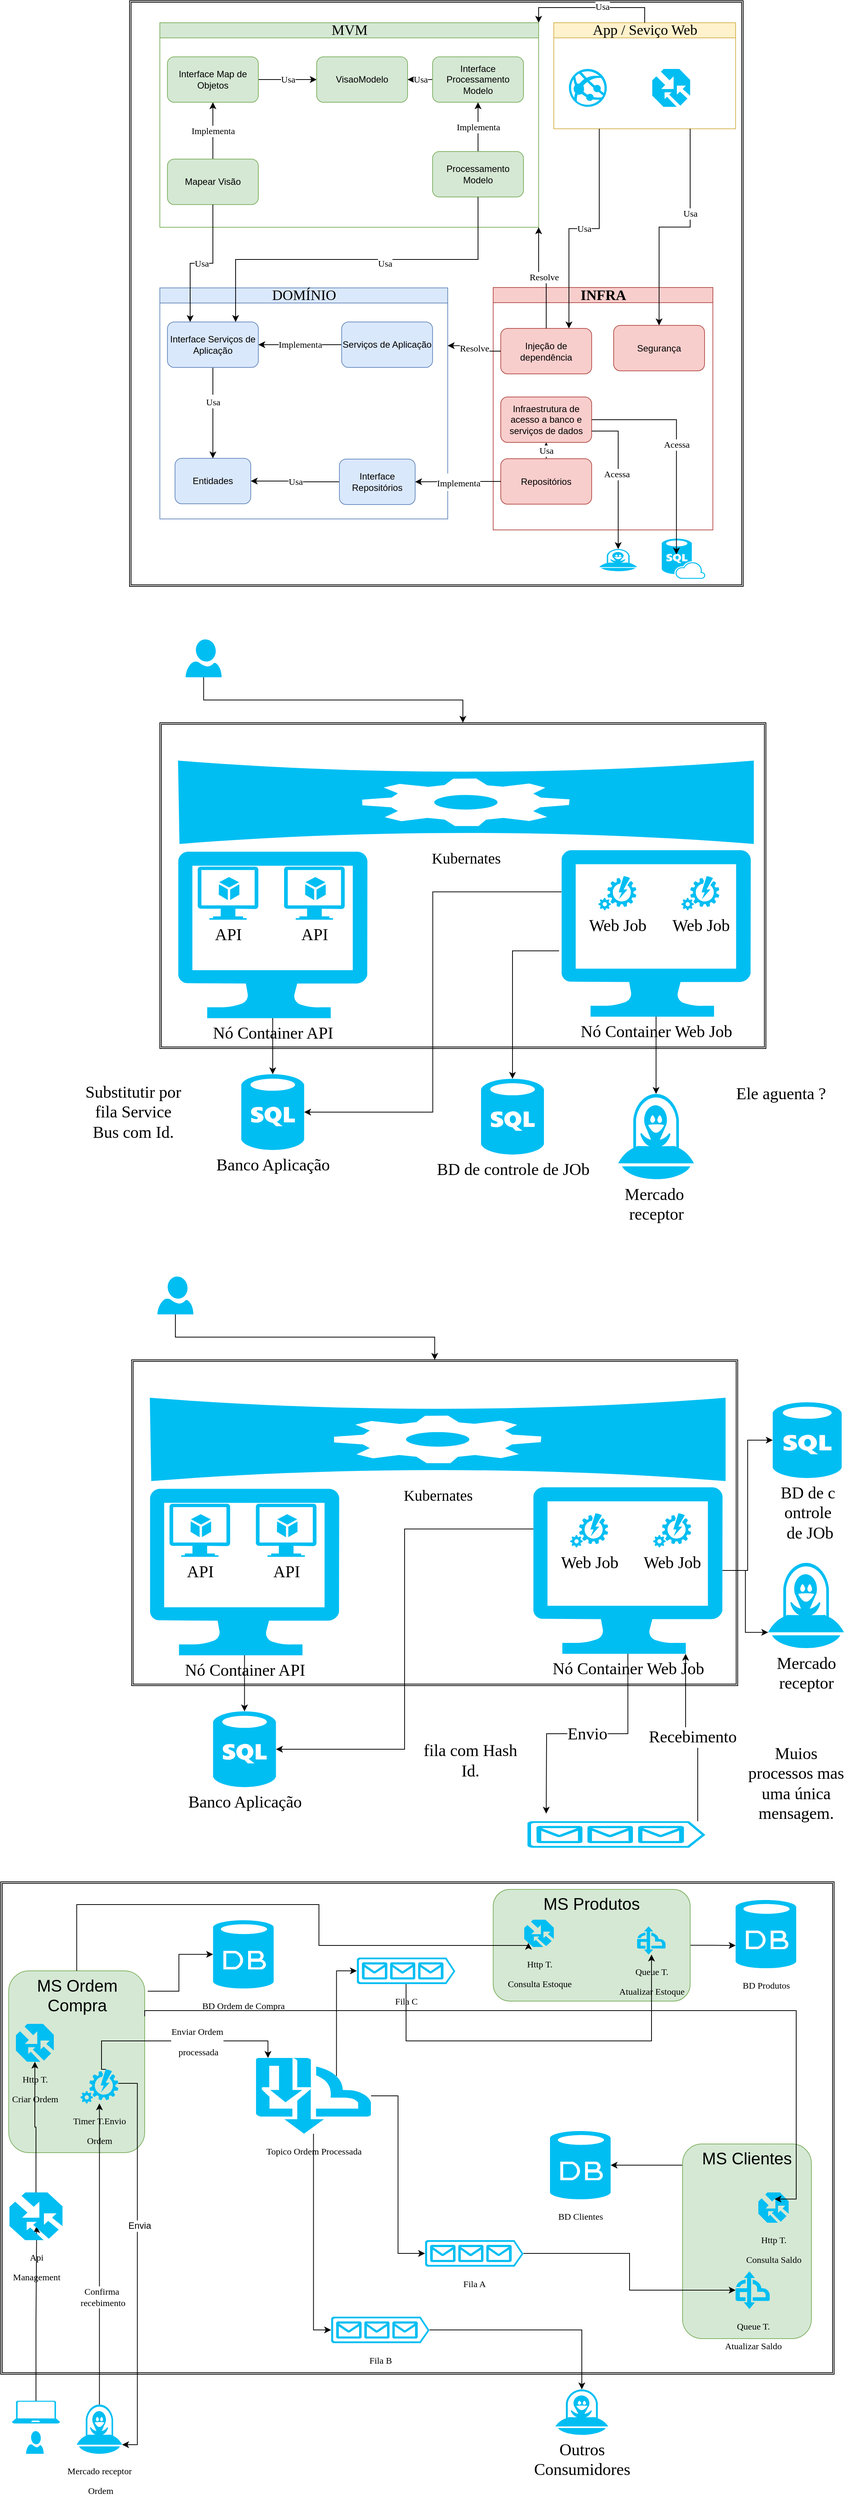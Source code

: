 <mxfile version="13.6.5" type="device"><diagram id="ywKolEeRATNJz38EJb2F" name="Page-1"><mxGraphModel dx="2409" dy="619" grid="1" gridSize="10" guides="1" tooltips="1" connect="1" arrows="1" fold="1" page="1" pageScale="1" pageWidth="1169" pageHeight="827" math="0" shadow="0"><root><mxCell id="0"/><mxCell id="1" parent="0"/><mxCell id="6WOf26INuGdqKW5YJmV7-146" value="" style="shape=ext;double=1;rounded=0;whiteSpace=wrap;html=1;fontFamily=Lucida Console;fontSize=12;fontColor=#000000;" parent="1" vertex="1"><mxGeometry x="-940" y="980" width="800" height="430" as="geometry"/></mxCell><mxCell id="6WOf26INuGdqKW5YJmV7-174" style="edgeStyle=orthogonalEdgeStyle;rounded=0;orthogonalLoop=1;jettySize=auto;html=1;entryX=1;entryY=0.5;entryDx=0;entryDy=0;entryPerimeter=0;fontFamily=Lucida Console;fontSize=22;fontColor=#000000;exitX=0.001;exitY=0.251;exitDx=0;exitDy=0;exitPerimeter=0;" parent="1" source="6WOf26INuGdqKW5YJmV7-168" target="6WOf26INuGdqKW5YJmV7-171" edge="1"><mxGeometry relative="1" as="geometry"/></mxCell><mxCell id="6WOf26INuGdqKW5YJmV7-176" style="edgeStyle=orthogonalEdgeStyle;rounded=0;orthogonalLoop=1;jettySize=auto;html=1;entryX=0.5;entryY=0;entryDx=0;entryDy=0;entryPerimeter=0;fontFamily=Lucida Console;fontSize=22;fontColor=#000000;exitX=-0.012;exitY=0.605;exitDx=0;exitDy=0;exitPerimeter=0;" parent="1" source="6WOf26INuGdqKW5YJmV7-168" target="6WOf26INuGdqKW5YJmV7-169" edge="1"><mxGeometry relative="1" as="geometry"/></mxCell><mxCell id="6WOf26INuGdqKW5YJmV7-182" style="edgeStyle=orthogonalEdgeStyle;rounded=0;orthogonalLoop=1;jettySize=auto;html=1;entryX=0.5;entryY=0;entryDx=0;entryDy=0;entryPerimeter=0;fontFamily=Lucida Console;fontSize=22;fontColor=#000000;" parent="1" source="6WOf26INuGdqKW5YJmV7-168" target="6WOf26INuGdqKW5YJmV7-177" edge="1"><mxGeometry relative="1" as="geometry"/></mxCell><mxCell id="6WOf26INuGdqKW5YJmV7-168" value="Nó Container Web Job" style="verticalLabelPosition=bottom;html=1;verticalAlign=top;align=center;strokeColor=none;fillColor=#00BEF2;shape=mxgraph.azure.computer;pointerEvents=1;rounded=1;glass=0;fontFamily=Lucida Console;fontSize=22;fontColor=#000000;" parent="1" vertex="1"><mxGeometry x="-410" y="1148" width="250" height="220" as="geometry"/></mxCell><mxCell id="6WOf26INuGdqKW5YJmV7-141" value="" style="shape=ext;double=1;rounded=0;whiteSpace=wrap;html=1;fontFamily=Lucida Console;fontSize=12;fontColor=#000000;" parent="1" vertex="1"><mxGeometry x="-980" y="27" width="810" height="773" as="geometry"/></mxCell><mxCell id="6WOf26INuGdqKW5YJmV7-84" value="App / Seviço Web" style="swimlane;html=1;startSize=20;horizontal=1;containerType=tree;newEdgeStyle={&quot;edgeStyle&quot;:&quot;elbowEdgeStyle&quot;,&quot;startArrow&quot;:&quot;none&quot;,&quot;endArrow&quot;:&quot;none&quot;};fontFamily=Lucida Console;fontSize=19;fontStyle=0;verticalAlign=middle;fillColor=#fff2cc;strokeColor=#d6b656;" parent="1" vertex="1"><mxGeometry x="-420" y="56" width="240" height="140" as="geometry"/></mxCell><mxCell id="6WOf26INuGdqKW5YJmV7-135" value="" style="verticalLabelPosition=bottom;html=1;verticalAlign=top;align=center;strokeColor=none;fillColor=#00BEF2;shape=mxgraph.azure.traffic_manager;pointerEvents=1;fontFamily=Lucida Console;fontSize=12;fontColor=#000000;" parent="6WOf26INuGdqKW5YJmV7-84" vertex="1"><mxGeometry x="130" y="61" width="50" height="50" as="geometry"/></mxCell><mxCell id="6WOf26INuGdqKW5YJmV7-136" value="" style="verticalLabelPosition=bottom;html=1;verticalAlign=top;align=center;strokeColor=none;fillColor=#00BEF2;shape=mxgraph.azure.azure_website;pointerEvents=1;fontFamily=Lucida Console;fontSize=12;fontColor=#000000;" parent="6WOf26INuGdqKW5YJmV7-84" vertex="1"><mxGeometry x="20" y="61" width="50" height="50" as="geometry"/></mxCell><mxCell id="6WOf26INuGdqKW5YJmV7-6" value="DOMÍNIO" style="swimlane;html=1;startSize=20;horizontal=1;containerType=tree;newEdgeStyle={&quot;edgeStyle&quot;:&quot;elbowEdgeStyle&quot;,&quot;startArrow&quot;:&quot;none&quot;,&quot;endArrow&quot;:&quot;none&quot;};fontFamily=Lucida Console;fontSize=19;fontStyle=0;verticalAlign=middle;fillColor=#dae8fc;strokeColor=#6c8ebf;" parent="1" vertex="1"><mxGeometry x="-940" y="406" width="380" height="305" as="geometry"/></mxCell><mxCell id="6WOf26INuGdqKW5YJmV7-45" value="Implementa" style="edgeStyle=orthogonalEdgeStyle;rounded=0;orthogonalLoop=1;jettySize=auto;html=1;entryX=1;entryY=0.5;entryDx=0;entryDy=0;fontFamily=Lucida Console;fontSize=12;fontColor=#000000;" parent="6WOf26INuGdqKW5YJmV7-6" source="6WOf26INuGdqKW5YJmV7-9" target="6WOf26INuGdqKW5YJmV7-20" edge="1"><mxGeometry relative="1" as="geometry"/></mxCell><UserObject label="Serviços de Aplicação" treeRoot="1" id="6WOf26INuGdqKW5YJmV7-9"><mxCell style="whiteSpace=wrap;html=1;align=center;treeFolding=1;treeMoving=1;newEdgeStyle={&quot;edgeStyle&quot;:&quot;elbowEdgeStyle&quot;,&quot;startArrow&quot;:&quot;none&quot;,&quot;endArrow&quot;:&quot;none&quot;};fillColor=#dae8fc;strokeColor=#6c8ebf;rounded=1;" parent="6WOf26INuGdqKW5YJmV7-6" vertex="1"><mxGeometry x="240" y="45" width="120" height="60" as="geometry"/></mxCell></UserObject><mxCell id="6WOf26INuGdqKW5YJmV7-10" value="Entidades" style="whiteSpace=wrap;html=1;align=center;verticalAlign=middle;treeFolding=1;treeMoving=1;newEdgeStyle={&quot;edgeStyle&quot;:&quot;elbowEdgeStyle&quot;,&quot;startArrow&quot;:&quot;none&quot;,&quot;endArrow&quot;:&quot;none&quot;};fillColor=#dae8fc;strokeColor=#6c8ebf;rounded=1;" parent="6WOf26INuGdqKW5YJmV7-6" vertex="1"><mxGeometry x="20" y="225" width="100" height="60" as="geometry"/></mxCell><mxCell id="6WOf26INuGdqKW5YJmV7-18" value="Usa" style="edgeStyle=orthogonalEdgeStyle;rounded=0;orthogonalLoop=1;jettySize=auto;html=1;entryX=1;entryY=0.5;entryDx=0;entryDy=0;fontFamily=Lucida Console;fontSize=12;fontColor=#000000;" parent="6WOf26INuGdqKW5YJmV7-6" source="6WOf26INuGdqKW5YJmV7-11" target="6WOf26INuGdqKW5YJmV7-10" edge="1"><mxGeometry relative="1" as="geometry"/></mxCell><mxCell id="6WOf26INuGdqKW5YJmV7-11" value="Interface&lt;br&gt;Repositórios" style="whiteSpace=wrap;html=1;align=center;verticalAlign=middle;treeFolding=1;treeMoving=1;newEdgeStyle={&quot;edgeStyle&quot;:&quot;elbowEdgeStyle&quot;,&quot;startArrow&quot;:&quot;none&quot;,&quot;endArrow&quot;:&quot;none&quot;};fillColor=#dae8fc;strokeColor=#6c8ebf;rounded=1;" parent="6WOf26INuGdqKW5YJmV7-6" vertex="1"><mxGeometry x="237" y="226" width="100" height="60" as="geometry"/></mxCell><mxCell id="6WOf26INuGdqKW5YJmV7-43" style="edgeStyle=orthogonalEdgeStyle;rounded=0;orthogonalLoop=1;jettySize=auto;html=1;entryX=0.5;entryY=0;entryDx=0;entryDy=0;fontFamily=Lucida Console;fontSize=19;fontColor=#000000;" parent="6WOf26INuGdqKW5YJmV7-6" source="6WOf26INuGdqKW5YJmV7-20" target="6WOf26INuGdqKW5YJmV7-10" edge="1"><mxGeometry relative="1" as="geometry"/></mxCell><mxCell id="6WOf26INuGdqKW5YJmV7-44" value="&lt;font style=&quot;font-size: 12px&quot;&gt;Usa&lt;/font&gt;" style="edgeLabel;html=1;align=center;verticalAlign=middle;resizable=0;points=[];fontSize=15;fontFamily=Lucida Console;fontColor=#000000;" parent="6WOf26INuGdqKW5YJmV7-43" vertex="1" connectable="0"><mxGeometry x="-0.269" relative="1" as="geometry"><mxPoint as="offset"/></mxGeometry></mxCell><UserObject label="Interface Serviços de Aplicação" treeRoot="1" id="6WOf26INuGdqKW5YJmV7-20"><mxCell style="whiteSpace=wrap;html=1;align=center;treeFolding=1;treeMoving=1;newEdgeStyle={&quot;edgeStyle&quot;:&quot;elbowEdgeStyle&quot;,&quot;startArrow&quot;:&quot;none&quot;,&quot;endArrow&quot;:&quot;none&quot;};fillColor=#dae8fc;strokeColor=#6c8ebf;rounded=1;" parent="6WOf26INuGdqKW5YJmV7-6" vertex="1"><mxGeometry x="10" y="45" width="120" height="60" as="geometry"/></mxCell></UserObject><mxCell id="6WOf26INuGdqKW5YJmV7-24" value="&lt;b&gt;INFRA&lt;/b&gt;" style="swimlane;html=1;startSize=20;horizontal=1;containerType=tree;newEdgeStyle={&quot;edgeStyle&quot;:&quot;elbowEdgeStyle&quot;,&quot;startArrow&quot;:&quot;none&quot;,&quot;endArrow&quot;:&quot;none&quot;};fontFamily=Lucida Console;fontSize=19;fontStyle=0;verticalAlign=middle;fillColor=#f8cecc;strokeColor=#b85450;" parent="1" vertex="1"><mxGeometry x="-500" y="405.5" width="290" height="320" as="geometry"/></mxCell><UserObject label="Infraestrutura de acesso a banco e serviços de dados" treeRoot="1" id="6WOf26INuGdqKW5YJmV7-28"><mxCell style="whiteSpace=wrap;html=1;align=center;treeFolding=1;treeMoving=1;newEdgeStyle={&quot;edgeStyle&quot;:&quot;elbowEdgeStyle&quot;,&quot;startArrow&quot;:&quot;none&quot;,&quot;endArrow&quot;:&quot;none&quot;};fillColor=#f8cecc;strokeColor=#b85450;rounded=1;" parent="6WOf26INuGdqKW5YJmV7-24" vertex="1"><mxGeometry x="10" y="144.5" width="120" height="60" as="geometry"/></mxCell></UserObject><UserObject label="Injeção de dependência" treeRoot="1" id="6WOf26INuGdqKW5YJmV7-36"><mxCell style="whiteSpace=wrap;html=1;align=center;treeFolding=1;treeMoving=1;newEdgeStyle={&quot;edgeStyle&quot;:&quot;elbowEdgeStyle&quot;,&quot;startArrow&quot;:&quot;none&quot;,&quot;endArrow&quot;:&quot;none&quot;};fillColor=#f8cecc;strokeColor=#b85450;rounded=1;" parent="6WOf26INuGdqKW5YJmV7-24" vertex="1"><mxGeometry x="10" y="54" width="120" height="60" as="geometry"/></mxCell></UserObject><mxCell id="6WOf26INuGdqKW5YJmV7-128" value="Usa" style="edgeStyle=orthogonalEdgeStyle;rounded=0;orthogonalLoop=1;jettySize=auto;html=1;exitX=0.5;exitY=0;exitDx=0;exitDy=0;entryX=0.5;entryY=1;entryDx=0;entryDy=0;fontFamily=Lucida Console;fontSize=12;fontColor=#000000;" parent="6WOf26INuGdqKW5YJmV7-24" source="6WOf26INuGdqKW5YJmV7-37" target="6WOf26INuGdqKW5YJmV7-28" edge="1"><mxGeometry relative="1" as="geometry"/></mxCell><UserObject label="Repositórios" treeRoot="1" id="6WOf26INuGdqKW5YJmV7-37"><mxCell style="whiteSpace=wrap;html=1;align=center;treeFolding=1;treeMoving=1;newEdgeStyle={&quot;edgeStyle&quot;:&quot;elbowEdgeStyle&quot;,&quot;startArrow&quot;:&quot;none&quot;,&quot;endArrow&quot;:&quot;none&quot;};fillColor=#f8cecc;strokeColor=#b85450;rounded=1;" parent="6WOf26INuGdqKW5YJmV7-24" vertex="1"><mxGeometry x="10" y="226" width="120" height="60" as="geometry"/></mxCell></UserObject><UserObject label="Segurança" treeRoot="1" id="6WOf26INuGdqKW5YJmV7-33"><mxCell style="whiteSpace=wrap;html=1;align=center;treeFolding=1;treeMoving=1;newEdgeStyle={&quot;edgeStyle&quot;:&quot;elbowEdgeStyle&quot;,&quot;startArrow&quot;:&quot;none&quot;,&quot;endArrow&quot;:&quot;none&quot;};fillColor=#f8cecc;strokeColor=#b85450;glass=0;rounded=1;" parent="6WOf26INuGdqKW5YJmV7-24" vertex="1"><mxGeometry x="159" y="50" width="120" height="60" as="geometry"/></mxCell></UserObject><mxCell id="6WOf26INuGdqKW5YJmV7-40" value="&lt;font style=&quot;font-size: 12px&quot;&gt;Implementa&lt;/font&gt;" style="edgeStyle=orthogonalEdgeStyle;rounded=0;orthogonalLoop=1;jettySize=auto;html=1;entryX=1;entryY=0.5;entryDx=0;entryDy=0;fontFamily=Lucida Console;fontSize=19;fontColor=#000000;" parent="1" source="6WOf26INuGdqKW5YJmV7-37" target="6WOf26INuGdqKW5YJmV7-11" edge="1"><mxGeometry relative="1" as="geometry"/></mxCell><mxCell id="6WOf26INuGdqKW5YJmV7-56" value="MVM" style="swimlane;html=1;startSize=20;horizontal=1;containerType=tree;newEdgeStyle={&quot;edgeStyle&quot;:&quot;elbowEdgeStyle&quot;,&quot;startArrow&quot;:&quot;none&quot;,&quot;endArrow&quot;:&quot;none&quot;};fontFamily=Lucida Console;fontSize=19;fontStyle=0;verticalAlign=middle;fillColor=#d5e8d4;strokeColor=#82b366;" parent="1" vertex="1"><mxGeometry x="-940" y="56" width="500" height="270" as="geometry"/></mxCell><mxCell id="6WOf26INuGdqKW5YJmV7-115" value="Implementa" style="edgeStyle=orthogonalEdgeStyle;rounded=0;orthogonalLoop=1;jettySize=auto;html=1;exitX=0.5;exitY=0;exitDx=0;exitDy=0;entryX=0.5;entryY=1;entryDx=0;entryDy=0;fontFamily=Lucida Console;fontSize=12;fontColor=#000000;" parent="6WOf26INuGdqKW5YJmV7-56" source="6WOf26INuGdqKW5YJmV7-61" target="6WOf26INuGdqKW5YJmV7-67" edge="1"><mxGeometry relative="1" as="geometry"/></mxCell><UserObject label="Mapear Visão" treeRoot="1" id="6WOf26INuGdqKW5YJmV7-61"><mxCell style="whiteSpace=wrap;html=1;align=center;treeFolding=1;treeMoving=1;newEdgeStyle={&quot;edgeStyle&quot;:&quot;elbowEdgeStyle&quot;,&quot;startArrow&quot;:&quot;none&quot;,&quot;endArrow&quot;:&quot;none&quot;};fillColor=#d5e8d4;strokeColor=#82b366;rounded=1;" parent="6WOf26INuGdqKW5YJmV7-56" vertex="1"><mxGeometry x="10" y="180" width="120" height="60" as="geometry"/></mxCell></UserObject><mxCell id="6WOf26INuGdqKW5YJmV7-69" value="Usa" style="edgeStyle=orthogonalEdgeStyle;rounded=0;orthogonalLoop=1;jettySize=auto;html=1;exitX=1;exitY=0.5;exitDx=0;exitDy=0;fontFamily=Lucida Console;fontSize=12;fontColor=#000000;" parent="6WOf26INuGdqKW5YJmV7-56" source="6WOf26INuGdqKW5YJmV7-67" target="6WOf26INuGdqKW5YJmV7-68" edge="1"><mxGeometry relative="1" as="geometry"/></mxCell><UserObject label="Interface Map de Objetos" treeRoot="1" id="6WOf26INuGdqKW5YJmV7-67"><mxCell style="whiteSpace=wrap;html=1;align=center;treeFolding=1;treeMoving=1;newEdgeStyle={&quot;edgeStyle&quot;:&quot;elbowEdgeStyle&quot;,&quot;startArrow&quot;:&quot;none&quot;,&quot;endArrow&quot;:&quot;none&quot;};fillColor=#d5e8d4;strokeColor=#82b366;rounded=1;" parent="6WOf26INuGdqKW5YJmV7-56" vertex="1"><mxGeometry x="10" y="45" width="120" height="60" as="geometry"/></mxCell></UserObject><UserObject label="VisaoModelo" treeRoot="1" id="6WOf26INuGdqKW5YJmV7-68"><mxCell style="whiteSpace=wrap;html=1;align=center;treeFolding=1;treeMoving=1;newEdgeStyle={&quot;edgeStyle&quot;:&quot;elbowEdgeStyle&quot;,&quot;startArrow&quot;:&quot;none&quot;,&quot;endArrow&quot;:&quot;none&quot;};fillColor=#d5e8d4;strokeColor=#82b366;rounded=1;" parent="6WOf26INuGdqKW5YJmV7-56" vertex="1"><mxGeometry x="207" y="45" width="120" height="60" as="geometry"/></mxCell></UserObject><mxCell id="6WOf26INuGdqKW5YJmV7-130" value="Usa" style="edgeStyle=orthogonalEdgeStyle;rounded=0;orthogonalLoop=1;jettySize=auto;html=1;exitX=0;exitY=0.5;exitDx=0;exitDy=0;entryX=1;entryY=0.5;entryDx=0;entryDy=0;fontFamily=Lucida Console;fontSize=12;fontColor=#000000;" parent="6WOf26INuGdqKW5YJmV7-56" source="6WOf26INuGdqKW5YJmV7-74" target="6WOf26INuGdqKW5YJmV7-68" edge="1"><mxGeometry relative="1" as="geometry"/></mxCell><UserObject label="Interface Processamento Modelo" treeRoot="1" id="6WOf26INuGdqKW5YJmV7-74"><mxCell style="whiteSpace=wrap;html=1;align=center;treeFolding=1;treeMoving=1;newEdgeStyle={&quot;edgeStyle&quot;:&quot;elbowEdgeStyle&quot;,&quot;startArrow&quot;:&quot;none&quot;,&quot;endArrow&quot;:&quot;none&quot;};fillColor=#d5e8d4;strokeColor=#82b366;rounded=1;" parent="6WOf26INuGdqKW5YJmV7-56" vertex="1"><mxGeometry x="360" y="45" width="120" height="60" as="geometry"/></mxCell></UserObject><mxCell id="6WOf26INuGdqKW5YJmV7-76" value="Implementa" style="edgeStyle=orthogonalEdgeStyle;rounded=0;orthogonalLoop=1;jettySize=auto;html=1;entryX=0.5;entryY=1;entryDx=0;entryDy=0;fontFamily=Lucida Console;fontSize=12;fontColor=#000000;" parent="6WOf26INuGdqKW5YJmV7-56" source="6WOf26INuGdqKW5YJmV7-75" target="6WOf26INuGdqKW5YJmV7-74" edge="1"><mxGeometry relative="1" as="geometry"/></mxCell><UserObject label="Processamento Modelo" treeRoot="1" id="6WOf26INuGdqKW5YJmV7-75"><mxCell style="whiteSpace=wrap;html=1;align=center;treeFolding=1;treeMoving=1;newEdgeStyle={&quot;edgeStyle&quot;:&quot;elbowEdgeStyle&quot;,&quot;startArrow&quot;:&quot;none&quot;,&quot;endArrow&quot;:&quot;none&quot;};fillColor=#d5e8d4;strokeColor=#82b366;rounded=1;" parent="6WOf26INuGdqKW5YJmV7-56" vertex="1"><mxGeometry x="360" y="170" width="120" height="60" as="geometry"/></mxCell></UserObject><mxCell id="6WOf26INuGdqKW5YJmV7-123" style="edgeStyle=orthogonalEdgeStyle;rounded=0;orthogonalLoop=1;jettySize=auto;html=1;exitX=0.5;exitY=0;exitDx=0;exitDy=0;entryX=1;entryY=0;entryDx=0;entryDy=0;fontFamily=Lucida Console;fontSize=12;fontColor=#000000;" parent="1" source="6WOf26INuGdqKW5YJmV7-84" target="6WOf26INuGdqKW5YJmV7-56" edge="1"><mxGeometry relative="1" as="geometry"/></mxCell><mxCell id="6WOf26INuGdqKW5YJmV7-125" value="Usa" style="edgeLabel;html=1;align=center;verticalAlign=middle;resizable=0;points=[];fontSize=12;fontFamily=Lucida Console;fontColor=#000000;" parent="6WOf26INuGdqKW5YJmV7-123" vertex="1" connectable="0"><mxGeometry x="-0.162" y="-1" relative="1" as="geometry"><mxPoint x="-1" as="offset"/></mxGeometry></mxCell><mxCell id="6WOf26INuGdqKW5YJmV7-132" style="edgeStyle=orthogonalEdgeStyle;rounded=0;orthogonalLoop=1;jettySize=auto;html=1;exitX=0.75;exitY=1;exitDx=0;exitDy=0;entryX=0.5;entryY=0;entryDx=0;entryDy=0;fontFamily=Lucida Console;fontSize=12;fontColor=#000000;" parent="1" source="6WOf26INuGdqKW5YJmV7-84" target="6WOf26INuGdqKW5YJmV7-33" edge="1"><mxGeometry relative="1" as="geometry"/></mxCell><mxCell id="6WOf26INuGdqKW5YJmV7-133" value="Usa" style="edgeLabel;html=1;align=center;verticalAlign=middle;resizable=0;points=[];fontSize=12;fontFamily=Lucida Console;fontColor=#000000;" parent="6WOf26INuGdqKW5YJmV7-132" vertex="1" connectable="0"><mxGeometry x="-0.259" relative="1" as="geometry"><mxPoint as="offset"/></mxGeometry></mxCell><mxCell id="6WOf26INuGdqKW5YJmV7-140" value="Usa" style="edgeStyle=orthogonalEdgeStyle;rounded=0;orthogonalLoop=1;jettySize=auto;html=1;exitX=0.25;exitY=1;exitDx=0;exitDy=0;entryX=0.75;entryY=0;entryDx=0;entryDy=0;fontFamily=Lucida Console;fontSize=12;fontColor=#000000;" parent="1" source="6WOf26INuGdqKW5YJmV7-84" target="6WOf26INuGdqKW5YJmV7-36" edge="1"><mxGeometry relative="1" as="geometry"/></mxCell><mxCell id="6WOf26INuGdqKW5YJmV7-109" style="edgeStyle=orthogonalEdgeStyle;rounded=0;orthogonalLoop=1;jettySize=auto;html=1;exitX=0.5;exitY=1;exitDx=0;exitDy=0;fontFamily=Lucida Console;fontSize=12;fontColor=#000000;entryX=0.75;entryY=0;entryDx=0;entryDy=0;" parent="1" source="6WOf26INuGdqKW5YJmV7-75" target="6WOf26INuGdqKW5YJmV7-20" edge="1"><mxGeometry relative="1" as="geometry"><mxPoint x="-760" y="686" as="targetPoint"/></mxGeometry></mxCell><mxCell id="6WOf26INuGdqKW5YJmV7-110" value="Usa" style="edgeLabel;html=1;align=center;verticalAlign=middle;resizable=0;points=[];fontSize=12;fontFamily=Lucida Console;fontColor=#000000;" parent="6WOf26INuGdqKW5YJmV7-109" vertex="1" connectable="0"><mxGeometry x="-0.243" y="-23" relative="1" as="geometry"><mxPoint x="-22" y="28" as="offset"/></mxGeometry></mxCell><mxCell id="6WOf26INuGdqKW5YJmV7-116" value="Usa" style="edgeStyle=orthogonalEdgeStyle;rounded=0;orthogonalLoop=1;jettySize=auto;html=1;exitX=0.5;exitY=1;exitDx=0;exitDy=0;entryX=0.25;entryY=0;entryDx=0;entryDy=0;fontFamily=Lucida Console;fontSize=12;fontColor=#000000;" parent="1" source="6WOf26INuGdqKW5YJmV7-61" target="6WOf26INuGdqKW5YJmV7-20" edge="1"><mxGeometry relative="1" as="geometry"/></mxCell><mxCell id="6WOf26INuGdqKW5YJmV7-126" style="edgeStyle=orthogonalEdgeStyle;rounded=0;orthogonalLoop=1;jettySize=auto;html=1;exitX=0.5;exitY=0;exitDx=0;exitDy=0;entryX=1;entryY=1;entryDx=0;entryDy=0;fontFamily=Lucida Console;fontSize=12;fontColor=#000000;" parent="1" source="6WOf26INuGdqKW5YJmV7-36" target="6WOf26INuGdqKW5YJmV7-56" edge="1"><mxGeometry relative="1" as="geometry"/></mxCell><mxCell id="6WOf26INuGdqKW5YJmV7-127" value="Resolve" style="edgeLabel;html=1;align=center;verticalAlign=middle;resizable=0;points=[];fontSize=12;fontFamily=Lucida Console;fontColor=#000000;" parent="6WOf26INuGdqKW5YJmV7-126" vertex="1" connectable="0"><mxGeometry x="-0.018" y="-1" relative="1" as="geometry"><mxPoint as="offset"/></mxGeometry></mxCell><mxCell id="6WOf26INuGdqKW5YJmV7-134" value="Resolve" style="edgeStyle=orthogonalEdgeStyle;rounded=0;orthogonalLoop=1;jettySize=auto;html=1;exitX=0;exitY=0.5;exitDx=0;exitDy=0;entryX=1;entryY=0.25;entryDx=0;entryDy=0;fontFamily=Lucida Console;fontSize=12;fontColor=#000000;" parent="1" source="6WOf26INuGdqKW5YJmV7-36" target="6WOf26INuGdqKW5YJmV7-6" edge="1"><mxGeometry relative="1" as="geometry"/></mxCell><mxCell id="6WOf26INuGdqKW5YJmV7-137" value="" style="verticalLabelPosition=bottom;html=1;verticalAlign=top;align=center;strokeColor=none;fillColor=#00BEF2;shape=mxgraph.azure.sql_database_sql_azure;fontFamily=Lucida Console;fontSize=12;fontColor=#000000;" parent="1" vertex="1"><mxGeometry x="-277.5" y="737" width="57.5" height="53" as="geometry"/></mxCell><mxCell id="6WOf26INuGdqKW5YJmV7-139" value="Acessa" style="edgeStyle=orthogonalEdgeStyle;rounded=0;orthogonalLoop=1;jettySize=auto;html=1;entryX=0.337;entryY=0.394;entryDx=0;entryDy=0;entryPerimeter=0;fontFamily=Lucida Console;fontSize=12;fontColor=#000000;" parent="1" source="6WOf26INuGdqKW5YJmV7-28" target="6WOf26INuGdqKW5YJmV7-137" edge="1"><mxGeometry relative="1" as="geometry"/></mxCell><mxCell id="6WOf26INuGdqKW5YJmV7-147" value="" style="verticalLabelPosition=bottom;html=1;verticalAlign=top;align=center;strokeColor=none;fillColor=#00BEF2;shape=mxgraph.azure.unidentified_code_object;rounded=1;glass=0;fontFamily=Lucida Console;fontSize=12;fontColor=#000000;" parent="1" vertex="1"><mxGeometry x="-360" y="750.75" width="50" height="29.25" as="geometry"/></mxCell><mxCell id="6WOf26INuGdqKW5YJmV7-149" style="edgeStyle=orthogonalEdgeStyle;rounded=0;orthogonalLoop=1;jettySize=auto;html=1;exitX=1;exitY=0.75;exitDx=0;exitDy=0;entryX=0.5;entryY=0;entryDx=0;entryDy=0;entryPerimeter=0;fontFamily=Lucida Console;fontSize=12;fontColor=#000000;" parent="1" source="6WOf26INuGdqKW5YJmV7-28" target="6WOf26INuGdqKW5YJmV7-147" edge="1"><mxGeometry relative="1" as="geometry"/></mxCell><mxCell id="6WOf26INuGdqKW5YJmV7-150" value="Acessa" style="edgeLabel;html=1;align=center;verticalAlign=middle;resizable=0;points=[];fontSize=12;fontFamily=Lucida Console;fontColor=#000000;" parent="6WOf26INuGdqKW5YJmV7-149" vertex="1" connectable="0"><mxGeometry x="-0.049" y="-2" relative="1" as="geometry"><mxPoint y="1" as="offset"/></mxGeometry></mxCell><mxCell id="6WOf26INuGdqKW5YJmV7-157" style="edgeStyle=orthogonalEdgeStyle;rounded=0;orthogonalLoop=1;jettySize=auto;html=1;exitX=0.5;exitY=1;exitDx=0;exitDy=0;exitPerimeter=0;fontFamily=Lucida Console;fontSize=20;fontColor=#000000;" parent="1" source="6WOf26INuGdqKW5YJmV7-156" target="6WOf26INuGdqKW5YJmV7-146" edge="1"><mxGeometry relative="1" as="geometry"/></mxCell><mxCell id="6WOf26INuGdqKW5YJmV7-156" value="" style="verticalLabelPosition=bottom;html=1;verticalAlign=top;align=center;strokeColor=none;fillColor=#00BEF2;shape=mxgraph.azure.user;rounded=1;glass=0;fontFamily=Lucida Console;fontSize=20;fontColor=#000000;" parent="1" vertex="1"><mxGeometry x="-906" y="870" width="47.5" height="50" as="geometry"/></mxCell><mxCell id="6WOf26INuGdqKW5YJmV7-153" value="Kubernates" style="verticalLabelPosition=bottom;html=1;verticalAlign=top;align=center;strokeColor=none;fillColor=#00BEF2;shape=mxgraph.azure.autoscale;rounded=1;glass=0;fontFamily=Lucida Console;fontSize=20;fontColor=#000000;" parent="1" vertex="1"><mxGeometry x="-916" y="1030" width="760" height="110" as="geometry"/></mxCell><mxCell id="6WOf26INuGdqKW5YJmV7-155" value="API" style="verticalLabelPosition=bottom;html=1;verticalAlign=top;align=center;strokeColor=none;fillColor=#00BEF2;shape=mxgraph.azure.virtual_machine_feature;pointerEvents=1;rounded=1;glass=0;fontFamily=Lucida Console;fontSize=22;fontColor=#000000;" parent="1" vertex="1"><mxGeometry x="-890" y="1170" width="80" height="70" as="geometry"/></mxCell><mxCell id="6WOf26INuGdqKW5YJmV7-159" value="API" style="verticalLabelPosition=bottom;html=1;verticalAlign=top;align=center;strokeColor=none;fillColor=#00BEF2;shape=mxgraph.azure.virtual_machine_feature;pointerEvents=1;rounded=1;glass=0;fontFamily=Lucida Console;fontSize=22;fontColor=#000000;" parent="1" vertex="1"><mxGeometry x="-776" y="1170" width="80" height="70" as="geometry"/></mxCell><mxCell id="6WOf26INuGdqKW5YJmV7-160" value="Web Job" style="verticalLabelPosition=bottom;html=1;verticalAlign=top;align=center;strokeColor=none;fillColor=#00BEF2;shape=mxgraph.azure.automation;pointerEvents=1;rounded=1;glass=0;fontFamily=Lucida Console;fontSize=22;fontColor=#000000;" parent="1" vertex="1"><mxGeometry x="-361" y="1182.5" width="50" height="45" as="geometry"/></mxCell><mxCell id="6WOf26INuGdqKW5YJmV7-161" value="Web Job" style="verticalLabelPosition=bottom;html=1;verticalAlign=top;align=center;strokeColor=none;fillColor=#00BEF2;shape=mxgraph.azure.automation;pointerEvents=1;rounded=1;glass=0;fontFamily=Lucida Console;fontSize=22;fontColor=#000000;" parent="1" vertex="1"><mxGeometry x="-251.5" y="1182.5" width="50" height="45" as="geometry"/></mxCell><mxCell id="6WOf26INuGdqKW5YJmV7-172" style="edgeStyle=orthogonalEdgeStyle;rounded=0;orthogonalLoop=1;jettySize=auto;html=1;entryX=0.5;entryY=0;entryDx=0;entryDy=0;entryPerimeter=0;fontFamily=Lucida Console;fontSize=22;fontColor=#000000;" parent="1" source="6WOf26INuGdqKW5YJmV7-167" target="6WOf26INuGdqKW5YJmV7-171" edge="1"><mxGeometry relative="1" as="geometry"/></mxCell><mxCell id="6WOf26INuGdqKW5YJmV7-167" value="Nó Container API" style="verticalLabelPosition=bottom;html=1;verticalAlign=top;align=center;strokeColor=none;fillColor=#00BEF2;shape=mxgraph.azure.computer;pointerEvents=1;rounded=1;glass=0;fontFamily=Lucida Console;fontSize=22;fontColor=#000000;" parent="1" vertex="1"><mxGeometry x="-916" y="1150" width="250" height="220" as="geometry"/></mxCell><mxCell id="6WOf26INuGdqKW5YJmV7-169" value="BD de controle de JOb" style="verticalLabelPosition=bottom;html=1;verticalAlign=top;align=center;strokeColor=none;fillColor=#00BEF2;shape=mxgraph.azure.sql_database;rounded=1;glass=0;fontFamily=Lucida Console;fontSize=22;fontColor=#000000;" parent="1" vertex="1"><mxGeometry x="-516" y="1450" width="83" height="100" as="geometry"/></mxCell><mxCell id="6WOf26INuGdqKW5YJmV7-171" value="Banco Aplicação" style="verticalLabelPosition=bottom;html=1;verticalAlign=top;align=center;strokeColor=none;fillColor=#00BEF2;shape=mxgraph.azure.sql_database;rounded=1;glass=0;fontFamily=Lucida Console;fontSize=22;fontColor=#000000;" parent="1" vertex="1"><mxGeometry x="-832.5" y="1444" width="83" height="100" as="geometry"/></mxCell><mxCell id="6WOf26INuGdqKW5YJmV7-177" value="Mercado&amp;nbsp;&lt;br&gt;receptor" style="verticalLabelPosition=bottom;html=1;verticalAlign=top;align=center;strokeColor=none;fillColor=#00BEF2;shape=mxgraph.azure.unidentified_code_object;rounded=1;glass=0;fontFamily=Lucida Console;fontSize=22;fontColor=#000000;" parent="1" vertex="1"><mxGeometry x="-335" y="1470" width="100" height="112.5" as="geometry"/></mxCell><mxCell id="6WOf26INuGdqKW5YJmV7-183" value="Ele aguenta ?" style="text;html=1;strokeColor=none;fillColor=none;align=center;verticalAlign=middle;whiteSpace=wrap;rounded=0;glass=0;fontFamily=Lucida Console;fontSize=22;fontColor=#000000;" parent="1" vertex="1"><mxGeometry x="-190" y="1460" width="140" height="20" as="geometry"/></mxCell><mxCell id="6WOf26INuGdqKW5YJmV7-187" value="" style="shape=ext;double=1;rounded=0;whiteSpace=wrap;html=1;fontFamily=Lucida Console;fontSize=12;fontColor=#000000;" parent="1" vertex="1"><mxGeometry x="-1150" y="2510" width="1100" height="650" as="geometry"/></mxCell><mxCell id="6WOf26INuGdqKW5YJmV7-190" value="&lt;font style=&quot;font-size: 12px&quot;&gt;BD Ordem de Compra&lt;/font&gt;" style="verticalLabelPosition=bottom;html=1;verticalAlign=top;align=center;strokeColor=none;fillColor=#00BEF2;shape=mxgraph.azure.database;rounded=1;glass=0;fontFamily=Lucida Console;fontSize=22;fontColor=#000000;" parent="1" vertex="1"><mxGeometry x="-869.75" y="2560.75" width="80" height="90" as="geometry"/></mxCell><mxCell id="6WOf26INuGdqKW5YJmV7-191" value="&lt;font style=&quot;font-size: 12px&quot;&gt;BD&amp;nbsp;Clientes&lt;/font&gt;" style="verticalLabelPosition=bottom;html=1;verticalAlign=top;align=center;strokeColor=none;fillColor=#00BEF2;shape=mxgraph.azure.database;rounded=1;glass=0;fontFamily=Lucida Console;fontSize=22;fontColor=#000000;" parent="1" vertex="1"><mxGeometry x="-425" y="2839" width="80" height="90" as="geometry"/></mxCell><mxCell id="6WOf26INuGdqKW5YJmV7-214" style="edgeStyle=orthogonalEdgeStyle;rounded=0;orthogonalLoop=1;jettySize=auto;html=1;fontFamily=Lucida Console;fontSize=22;fontColor=#000000;exitX=1.022;exitY=0.112;exitDx=0;exitDy=0;exitPerimeter=0;" parent="1" source="6WOf26INuGdqKW5YJmV7-212" target="6WOf26INuGdqKW5YJmV7-190" edge="1"><mxGeometry relative="1" as="geometry"/></mxCell><UserObject label="&lt;font style=&quot;font-size: 22px&quot;&gt;MS Ordem&lt;br&gt;Compra&lt;/font&gt;" treeRoot="1" id="6WOf26INuGdqKW5YJmV7-212"><mxCell style="whiteSpace=wrap;html=1;align=center;treeFolding=1;treeMoving=1;newEdgeStyle={&quot;edgeStyle&quot;:&quot;elbowEdgeStyle&quot;,&quot;startArrow&quot;:&quot;none&quot;,&quot;endArrow&quot;:&quot;none&quot;};fillColor=#d5e8d4;strokeColor=#82b366;rounded=1;verticalAlign=top;" parent="1" vertex="1"><mxGeometry x="-1139.5" y="2627.5" width="179.5" height="240" as="geometry"/></mxCell></UserObject><mxCell id="6WOf26INuGdqKW5YJmV7-245" style="edgeStyle=orthogonalEdgeStyle;rounded=0;orthogonalLoop=1;jettySize=auto;html=1;entryX=0.105;entryY=0;entryDx=0;entryDy=0;entryPerimeter=0;fontFamily=Lucida Console;fontSize=22;fontColor=#000000;exitX=0.67;exitY=0;exitDx=0;exitDy=0;exitPerimeter=0;" parent="1" source="6WOf26INuGdqKW5YJmV7-205" target="6WOf26INuGdqKW5YJmV7-226" edge="1"><mxGeometry relative="1" as="geometry"><Array as="points"><mxPoint x="-1017" y="2757"/><mxPoint x="-1017" y="2720"/><mxPoint x="-797" y="2720"/></Array></mxGeometry></mxCell><mxCell id="6WOf26INuGdqKW5YJmV7-251" value="&lt;font style=&quot;font-size: 12px&quot;&gt;Enviar Ordem&lt;br&gt;&amp;nbsp;processada&lt;/font&gt;" style="edgeLabel;html=1;align=center;verticalAlign=middle;resizable=0;points=[];fontSize=22;fontFamily=Lucida Console;fontColor=#000000;" parent="6WOf26INuGdqKW5YJmV7-245" vertex="1" connectable="0"><mxGeometry x="0.179" y="2" relative="1" as="geometry"><mxPoint as="offset"/></mxGeometry></mxCell><mxCell id="-SSNga73o2q3EHW2Fjdt-24" style="edgeStyle=orthogonalEdgeStyle;rounded=0;orthogonalLoop=1;jettySize=auto;html=1;exitX=1;exitY=0.41;exitDx=0;exitDy=0;exitPerimeter=0;entryX=1;entryY=0.815;entryDx=0;entryDy=0;entryPerimeter=0;fontSize=12;" edge="1" parent="1" source="6WOf26INuGdqKW5YJmV7-205" target="6WOf26INuGdqKW5YJmV7-229"><mxGeometry relative="1" as="geometry"/></mxCell><mxCell id="-SSNga73o2q3EHW2Fjdt-25" value="Envia" style="edgeLabel;html=1;align=center;verticalAlign=middle;resizable=0;points=[];fontSize=12;" vertex="1" connectable="0" parent="-SSNga73o2q3EHW2Fjdt-24"><mxGeometry x="-0.184" y="2" relative="1" as="geometry"><mxPoint as="offset"/></mxGeometry></mxCell><mxCell id="6WOf26INuGdqKW5YJmV7-205" value="&lt;font style=&quot;font-size: 12px&quot;&gt;Timer T.Envio&lt;br&gt;Ordem&lt;/font&gt;" style="verticalLabelPosition=bottom;html=1;verticalAlign=top;align=center;strokeColor=none;fillColor=#00BEF2;shape=mxgraph.azure.automation;pointerEvents=1;rounded=1;glass=0;fontFamily=Lucida Console;fontSize=22;fontColor=#000000;" parent="1" vertex="1"><mxGeometry x="-1044.75" y="2757.5" width="50" height="45" as="geometry"/></mxCell><mxCell id="6WOf26INuGdqKW5YJmV7-216" style="edgeStyle=orthogonalEdgeStyle;rounded=0;orthogonalLoop=1;jettySize=auto;html=1;fontFamily=Lucida Console;fontSize=22;fontColor=#000000;exitX=0.004;exitY=0.109;exitDx=0;exitDy=0;exitPerimeter=0;" parent="1" source="6WOf26INuGdqKW5YJmV7-215" target="6WOf26INuGdqKW5YJmV7-191" edge="1"><mxGeometry relative="1" as="geometry"/></mxCell><UserObject label="&lt;font style=&quot;font-size: 22px&quot;&gt;MS Clientes&lt;/font&gt;" treeRoot="1" id="6WOf26INuGdqKW5YJmV7-215"><mxCell style="whiteSpace=wrap;html=1;align=center;treeFolding=1;treeMoving=1;newEdgeStyle={&quot;edgeStyle&quot;:&quot;elbowEdgeStyle&quot;,&quot;startArrow&quot;:&quot;none&quot;,&quot;endArrow&quot;:&quot;none&quot;};fillColor=#d5e8d4;strokeColor=#82b366;rounded=1;verticalAlign=top;" parent="1" vertex="1"><mxGeometry x="-250" y="2856" width="170" height="257" as="geometry"/></mxCell></UserObject><mxCell id="6WOf26INuGdqKW5YJmV7-220" value="&lt;font style=&quot;font-size: 12px&quot;&gt;Queue T.&lt;br&gt;Atualizar Saldo&lt;/font&gt;" style="verticalLabelPosition=bottom;html=1;verticalAlign=top;align=center;strokeColor=none;fillColor=#00BEF2;shape=mxgraph.azure.service_bus_relay;pointerEvents=1;rounded=1;shadow=0;glass=0;fontFamily=Lucida Console;fontSize=22;fontColor=#000000;" parent="1" vertex="1"><mxGeometry x="-180" y="3024" width="45" height="50" as="geometry"/></mxCell><mxCell id="6WOf26INuGdqKW5YJmV7-221" value="&lt;font style=&quot;font-size: 12px&quot;&gt;Http T. &lt;br&gt;Criar Ordem&lt;/font&gt;" style="verticalLabelPosition=bottom;html=1;verticalAlign=top;align=center;strokeColor=none;fillColor=#00BEF2;shape=mxgraph.azure.traffic_manager;pointerEvents=1;rounded=1;shadow=0;glass=0;fontFamily=Lucida Console;fontSize=22;fontColor=#000000;" parent="1" vertex="1"><mxGeometry x="-1130" y="2697.5" width="50" height="50" as="geometry"/></mxCell><mxCell id="6WOf26INuGdqKW5YJmV7-241" style="edgeStyle=orthogonalEdgeStyle;rounded=0;orthogonalLoop=1;jettySize=auto;html=1;entryX=0;entryY=0.5;entryDx=0;entryDy=0;entryPerimeter=0;fontFamily=Lucida Console;fontSize=22;fontColor=#000000;" parent="1" source="6WOf26INuGdqKW5YJmV7-226" target="6WOf26INuGdqKW5YJmV7-240" edge="1"><mxGeometry relative="1" as="geometry"/></mxCell><mxCell id="6WOf26INuGdqKW5YJmV7-253" style="edgeStyle=orthogonalEdgeStyle;rounded=0;orthogonalLoop=1;jettySize=auto;html=1;entryX=0;entryY=0.5;entryDx=0;entryDy=0;entryPerimeter=0;fontFamily=Lucida Console;fontSize=22;fontColor=#000000;" parent="1" source="6WOf26INuGdqKW5YJmV7-226" target="6WOf26INuGdqKW5YJmV7-252" edge="1"><mxGeometry relative="1" as="geometry"/></mxCell><mxCell id="-SSNga73o2q3EHW2Fjdt-7" style="edgeStyle=orthogonalEdgeStyle;rounded=0;orthogonalLoop=1;jettySize=auto;html=1;exitX=0.7;exitY=0.24;exitDx=0;exitDy=0;exitPerimeter=0;entryX=0;entryY=0.5;entryDx=0;entryDy=0;entryPerimeter=0;fontSize=12;" edge="1" parent="1" source="6WOf26INuGdqKW5YJmV7-226" target="-SSNga73o2q3EHW2Fjdt-5"><mxGeometry relative="1" as="geometry"/></mxCell><mxCell id="6WOf26INuGdqKW5YJmV7-226" value="&lt;font style=&quot;font-size: 12px&quot;&gt;Topico Ordem Processada&lt;/font&gt;" style="verticalLabelPosition=bottom;html=1;verticalAlign=top;align=center;strokeColor=none;fillColor=#00BEF2;shape=mxgraph.azure.service_bus_topics_and_subscriptions;pointerEvents=1;rounded=1;shadow=0;glass=0;fontFamily=Lucida Console;fontSize=22;fontColor=#000000;" parent="1" vertex="1"><mxGeometry x="-813.25" y="2742.5" width="152" height="100" as="geometry"/></mxCell><mxCell id="6WOf26INuGdqKW5YJmV7-262" style="edgeStyle=orthogonalEdgeStyle;rounded=0;orthogonalLoop=1;jettySize=auto;html=1;fontFamily=Lucida Console;fontSize=22;fontColor=#000000;" parent="1" source="6WOf26INuGdqKW5YJmV7-229" target="6WOf26INuGdqKW5YJmV7-205" edge="1"><mxGeometry relative="1" as="geometry"/></mxCell><mxCell id="6WOf26INuGdqKW5YJmV7-263" value="Confirma&lt;br style=&quot;font-size: 12px;&quot;&gt;&amp;nbsp;recebimento" style="edgeLabel;html=1;align=center;verticalAlign=middle;resizable=0;points=[];fontSize=12;fontFamily=Lucida Console;fontColor=#000000;" parent="6WOf26INuGdqKW5YJmV7-262" vertex="1" connectable="0"><mxGeometry x="-0.282" y="-1" relative="1" as="geometry"><mxPoint x="1" as="offset"/></mxGeometry></mxCell><mxCell id="6WOf26INuGdqKW5YJmV7-229" value="&lt;font style=&quot;font-size: 12px&quot;&gt;Mercado receptor&lt;br&gt;&amp;nbsp;Ordem&lt;/font&gt;" style="verticalLabelPosition=bottom;html=1;verticalAlign=top;align=center;strokeColor=none;fillColor=#00BEF2;shape=mxgraph.azure.unidentified_code_object;rounded=1;shadow=0;glass=0;fontFamily=Lucida Console;fontSize=22;fontColor=#000000;" parent="1" vertex="1"><mxGeometry x="-1049.75" y="3200" width="60" height="65" as="geometry"/></mxCell><mxCell id="6WOf26INuGdqKW5YJmV7-258" style="edgeStyle=orthogonalEdgeStyle;rounded=0;orthogonalLoop=1;jettySize=auto;html=1;entryX=0.513;entryY=0.707;entryDx=0;entryDy=0;entryPerimeter=0;fontFamily=Lucida Console;fontSize=22;fontColor=#000000;" parent="1" source="6WOf26INuGdqKW5YJmV7-266" target="6WOf26INuGdqKW5YJmV7-257" edge="1"><mxGeometry relative="1" as="geometry"/></mxCell><mxCell id="6WOf26INuGdqKW5YJmV7-242" style="edgeStyle=orthogonalEdgeStyle;rounded=0;orthogonalLoop=1;jettySize=auto;html=1;entryX=0;entryY=0.5;entryDx=0;entryDy=0;entryPerimeter=0;fontFamily=Lucida Console;fontSize=22;fontColor=#000000;" parent="1" source="6WOf26INuGdqKW5YJmV7-240" target="6WOf26INuGdqKW5YJmV7-220" edge="1"><mxGeometry relative="1" as="geometry"/></mxCell><mxCell id="6WOf26INuGdqKW5YJmV7-240" value="&lt;font style=&quot;font-size: 12px&quot;&gt;Fila A&lt;/font&gt;" style="verticalLabelPosition=bottom;html=1;verticalAlign=top;align=center;strokeColor=none;fillColor=#00BEF2;shape=mxgraph.azure.queue_generic;pointerEvents=1;rounded=1;shadow=0;glass=0;fontFamily=Lucida Console;fontSize=22;fontColor=#000000;" parent="1" vertex="1"><mxGeometry x="-590" y="2983" width="130" height="35" as="geometry"/></mxCell><mxCell id="6WOf26INuGdqKW5YJmV7-246" value="Outros &lt;br&gt;Consumidores" style="verticalLabelPosition=bottom;html=1;verticalAlign=top;align=center;strokeColor=none;fillColor=#00BEF2;shape=mxgraph.azure.unidentified_code_object;rounded=1;shadow=0;glass=0;fontFamily=Lucida Console;fontSize=22;fontColor=#000000;" parent="1" vertex="1"><mxGeometry x="-418" y="3180" width="70" height="60" as="geometry"/></mxCell><mxCell id="6WOf26INuGdqKW5YJmV7-249" value="Substitutir por fila Service Bus com Id." style="text;html=1;strokeColor=none;fillColor=none;align=center;verticalAlign=middle;whiteSpace=wrap;rounded=0;glass=0;fontFamily=Lucida Console;fontSize=22;fontColor=#000000;" parent="1" vertex="1"><mxGeometry x="-1044.75" y="1484" width="140" height="20" as="geometry"/></mxCell><mxCell id="6WOf26INuGdqKW5YJmV7-256" style="edgeStyle=orthogonalEdgeStyle;rounded=0;orthogonalLoop=1;jettySize=auto;html=1;entryX=0.5;entryY=0;entryDx=0;entryDy=0;entryPerimeter=0;fontFamily=Lucida Console;fontSize=22;fontColor=#000000;" parent="1" source="6WOf26INuGdqKW5YJmV7-252" target="6WOf26INuGdqKW5YJmV7-246" edge="1"><mxGeometry relative="1" as="geometry"/></mxCell><mxCell id="6WOf26INuGdqKW5YJmV7-252" value="&lt;font style=&quot;font-size: 12px&quot;&gt;Fila B&lt;/font&gt;" style="verticalLabelPosition=bottom;html=1;verticalAlign=top;align=center;strokeColor=none;fillColor=#00BEF2;shape=mxgraph.azure.queue_generic;pointerEvents=1;rounded=1;shadow=0;glass=0;fontFamily=Lucida Console;fontSize=22;fontColor=#000000;" parent="1" vertex="1"><mxGeometry x="-714" y="3084" width="130" height="35" as="geometry"/></mxCell><mxCell id="6WOf26INuGdqKW5YJmV7-259" style="edgeStyle=orthogonalEdgeStyle;rounded=0;orthogonalLoop=1;jettySize=auto;html=1;fontFamily=Lucida Console;fontSize=22;fontColor=#000000;" parent="1" source="6WOf26INuGdqKW5YJmV7-257" target="6WOf26INuGdqKW5YJmV7-221" edge="1"><mxGeometry relative="1" as="geometry"/></mxCell><mxCell id="6WOf26INuGdqKW5YJmV7-257" value="&lt;font style=&quot;font-size: 12px&quot;&gt;Api&lt;br&gt;Management&lt;/font&gt;" style="verticalLabelPosition=bottom;html=1;verticalAlign=top;align=center;strokeColor=none;fillColor=#00BEF2;shape=mxgraph.azure.traffic_manager;pointerEvents=1;rounded=1;shadow=0;glass=0;fontFamily=Lucida Console;fontSize=22;fontColor=#000000;" parent="1" vertex="1"><mxGeometry x="-1138.5" y="2920" width="70" height="63" as="geometry"/></mxCell><mxCell id="6WOf26INuGdqKW5YJmV7-266" value="" style="verticalLabelPosition=bottom;html=1;verticalAlign=top;align=center;strokeColor=none;fillColor=#00BEF2;shape=mxgraph.azure.laptop;pointerEvents=1;rounded=1;shadow=0;glass=0;fontFamily=Lucida Console;fontSize=22;fontColor=#000000;" parent="1" vertex="1"><mxGeometry x="-1135.19" y="3195" width="63.37" height="30" as="geometry"/></mxCell><mxCell id="6WOf26INuGdqKW5YJmV7-270" value="" style="verticalLabelPosition=bottom;html=1;verticalAlign=top;align=center;strokeColor=none;fillColor=#00BEF2;shape=mxgraph.azure.user;rounded=1;shadow=0;glass=0;fontFamily=Lucida Console;fontSize=22;fontColor=#000000;" parent="1" vertex="1"><mxGeometry x="-1116.62" y="3235" width="23.25" height="30" as="geometry"/></mxCell><mxCell id="6WOf26INuGdqKW5YJmV7-271" value="" style="shape=ext;double=1;rounded=0;whiteSpace=wrap;html=1;fontFamily=Lucida Console;fontSize=12;fontColor=#000000;" parent="1" vertex="1"><mxGeometry x="-977.25" y="1821" width="800" height="430" as="geometry"/></mxCell><mxCell id="6WOf26INuGdqKW5YJmV7-272" style="edgeStyle=orthogonalEdgeStyle;rounded=0;orthogonalLoop=1;jettySize=auto;html=1;entryX=1;entryY=0.5;entryDx=0;entryDy=0;entryPerimeter=0;fontFamily=Lucida Console;fontSize=22;fontColor=#000000;exitX=0.001;exitY=0.251;exitDx=0;exitDy=0;exitPerimeter=0;" parent="1" source="6WOf26INuGdqKW5YJmV7-275" target="6WOf26INuGdqKW5YJmV7-286" edge="1"><mxGeometry relative="1" as="geometry"/></mxCell><mxCell id="6WOf26INuGdqKW5YJmV7-290" style="edgeStyle=orthogonalEdgeStyle;rounded=0;orthogonalLoop=1;jettySize=auto;html=1;entryX=0;entryY=0.5;entryDx=0;entryDy=0;entryPerimeter=0;fontFamily=Lucida Console;fontSize=22;fontColor=#000000;" parent="1" source="6WOf26INuGdqKW5YJmV7-275" target="6WOf26INuGdqKW5YJmV7-285" edge="1"><mxGeometry relative="1" as="geometry"/></mxCell><mxCell id="6WOf26INuGdqKW5YJmV7-294" value="Envio" style="edgeStyle=orthogonalEdgeStyle;rounded=0;orthogonalLoop=1;jettySize=auto;html=1;fontFamily=Lucida Console;fontSize=22;fontColor=#000000;" parent="1" source="6WOf26INuGdqKW5YJmV7-275" edge="1"><mxGeometry relative="1" as="geometry"><mxPoint x="-430" y="2420" as="targetPoint"/></mxGeometry></mxCell><mxCell id="6WOf26INuGdqKW5YJmV7-300" style="edgeStyle=orthogonalEdgeStyle;rounded=0;orthogonalLoop=1;jettySize=auto;html=1;entryX=0;entryY=0.815;entryDx=0;entryDy=0;entryPerimeter=0;fontFamily=Lucida Console;fontSize=22;fontColor=#000000;" parent="1" source="6WOf26INuGdqKW5YJmV7-275" target="6WOf26INuGdqKW5YJmV7-287" edge="1"><mxGeometry relative="1" as="geometry"/></mxCell><mxCell id="6WOf26INuGdqKW5YJmV7-275" value="Nó Container Web Job" style="verticalLabelPosition=bottom;html=1;verticalAlign=top;align=center;strokeColor=none;fillColor=#00BEF2;shape=mxgraph.azure.computer;pointerEvents=1;rounded=1;glass=0;fontFamily=Lucida Console;fontSize=22;fontColor=#000000;" parent="1" vertex="1"><mxGeometry x="-447.25" y="1989" width="250" height="220" as="geometry"/></mxCell><mxCell id="6WOf26INuGdqKW5YJmV7-276" style="edgeStyle=orthogonalEdgeStyle;rounded=0;orthogonalLoop=1;jettySize=auto;html=1;exitX=0.5;exitY=1;exitDx=0;exitDy=0;exitPerimeter=0;fontFamily=Lucida Console;fontSize=20;fontColor=#000000;" parent="1" source="6WOf26INuGdqKW5YJmV7-277" target="6WOf26INuGdqKW5YJmV7-271" edge="1"><mxGeometry relative="1" as="geometry"/></mxCell><mxCell id="6WOf26INuGdqKW5YJmV7-277" value="" style="verticalLabelPosition=bottom;html=1;verticalAlign=top;align=center;strokeColor=none;fillColor=#00BEF2;shape=mxgraph.azure.user;rounded=1;glass=0;fontFamily=Lucida Console;fontSize=20;fontColor=#000000;" parent="1" vertex="1"><mxGeometry x="-943.25" y="1711" width="47.5" height="50" as="geometry"/></mxCell><mxCell id="6WOf26INuGdqKW5YJmV7-278" value="Kubernates" style="verticalLabelPosition=bottom;html=1;verticalAlign=top;align=center;strokeColor=none;fillColor=#00BEF2;shape=mxgraph.azure.autoscale;rounded=1;glass=0;fontFamily=Lucida Console;fontSize=20;fontColor=#000000;" parent="1" vertex="1"><mxGeometry x="-953.25" y="1871" width="760" height="110" as="geometry"/></mxCell><mxCell id="6WOf26INuGdqKW5YJmV7-279" value="API" style="verticalLabelPosition=bottom;html=1;verticalAlign=top;align=center;strokeColor=none;fillColor=#00BEF2;shape=mxgraph.azure.virtual_machine_feature;pointerEvents=1;rounded=1;glass=0;fontFamily=Lucida Console;fontSize=22;fontColor=#000000;" parent="1" vertex="1"><mxGeometry x="-927.25" y="2011" width="80" height="70" as="geometry"/></mxCell><mxCell id="6WOf26INuGdqKW5YJmV7-280" value="API" style="verticalLabelPosition=bottom;html=1;verticalAlign=top;align=center;strokeColor=none;fillColor=#00BEF2;shape=mxgraph.azure.virtual_machine_feature;pointerEvents=1;rounded=1;glass=0;fontFamily=Lucida Console;fontSize=22;fontColor=#000000;" parent="1" vertex="1"><mxGeometry x="-813.25" y="2011" width="80" height="70" as="geometry"/></mxCell><mxCell id="6WOf26INuGdqKW5YJmV7-281" value="Web Job" style="verticalLabelPosition=bottom;html=1;verticalAlign=top;align=center;strokeColor=none;fillColor=#00BEF2;shape=mxgraph.azure.automation;pointerEvents=1;rounded=1;glass=0;fontFamily=Lucida Console;fontSize=22;fontColor=#000000;" parent="1" vertex="1"><mxGeometry x="-398.25" y="2023.5" width="50" height="45" as="geometry"/></mxCell><mxCell id="6WOf26INuGdqKW5YJmV7-282" value="Web Job" style="verticalLabelPosition=bottom;html=1;verticalAlign=top;align=center;strokeColor=none;fillColor=#00BEF2;shape=mxgraph.azure.automation;pointerEvents=1;rounded=1;glass=0;fontFamily=Lucida Console;fontSize=22;fontColor=#000000;" parent="1" vertex="1"><mxGeometry x="-288.75" y="2023.5" width="50" height="45" as="geometry"/></mxCell><mxCell id="6WOf26INuGdqKW5YJmV7-283" style="edgeStyle=orthogonalEdgeStyle;rounded=0;orthogonalLoop=1;jettySize=auto;html=1;entryX=0.5;entryY=0;entryDx=0;entryDy=0;entryPerimeter=0;fontFamily=Lucida Console;fontSize=22;fontColor=#000000;" parent="1" source="6WOf26INuGdqKW5YJmV7-284" target="6WOf26INuGdqKW5YJmV7-286" edge="1"><mxGeometry relative="1" as="geometry"/></mxCell><mxCell id="6WOf26INuGdqKW5YJmV7-284" value="Nó Container API" style="verticalLabelPosition=bottom;html=1;verticalAlign=top;align=center;strokeColor=none;fillColor=#00BEF2;shape=mxgraph.azure.computer;pointerEvents=1;rounded=1;glass=0;fontFamily=Lucida Console;fontSize=22;fontColor=#000000;" parent="1" vertex="1"><mxGeometry x="-953.25" y="1991" width="250" height="220" as="geometry"/></mxCell><mxCell id="6WOf26INuGdqKW5YJmV7-285" value="BD de c&lt;br&gt;ontrole&lt;br&gt;&amp;nbsp;de JOb" style="verticalLabelPosition=bottom;html=1;verticalAlign=top;align=center;strokeColor=none;fillColor=#00BEF2;shape=mxgraph.azure.sql_database;rounded=1;glass=0;fontFamily=Lucida Console;fontSize=22;fontColor=#000000;" parent="1" vertex="1"><mxGeometry x="-131" y="1877" width="91" height="100" as="geometry"/></mxCell><mxCell id="6WOf26INuGdqKW5YJmV7-286" value="Banco Aplicação" style="verticalLabelPosition=bottom;html=1;verticalAlign=top;align=center;strokeColor=none;fillColor=#00BEF2;shape=mxgraph.azure.sql_database;rounded=1;glass=0;fontFamily=Lucida Console;fontSize=22;fontColor=#000000;" parent="1" vertex="1"><mxGeometry x="-869.75" y="2285" width="83" height="100" as="geometry"/></mxCell><mxCell id="6WOf26INuGdqKW5YJmV7-287" value="Mercado &lt;br&gt;receptor" style="verticalLabelPosition=bottom;html=1;verticalAlign=top;align=center;strokeColor=none;fillColor=#00BEF2;shape=mxgraph.azure.unidentified_code_object;rounded=1;glass=0;fontFamily=Lucida Console;fontSize=22;fontColor=#000000;" parent="1" vertex="1"><mxGeometry x="-137" y="2089" width="100" height="112.5" as="geometry"/></mxCell><mxCell id="6WOf26INuGdqKW5YJmV7-298" value="Recebimento" style="edgeStyle=orthogonalEdgeStyle;rounded=0;orthogonalLoop=1;jettySize=auto;html=1;entryX=0.805;entryY=1;entryDx=0;entryDy=0;entryPerimeter=0;fontFamily=Lucida Console;fontSize=22;fontColor=#000000;" parent="1" source="6WOf26INuGdqKW5YJmV7-292" target="6WOf26INuGdqKW5YJmV7-275" edge="1"><mxGeometry relative="1" as="geometry"><Array as="points"><mxPoint x="-230" y="2319"/><mxPoint x="-246" y="2319"/></Array></mxGeometry></mxCell><mxCell id="6WOf26INuGdqKW5YJmV7-292" value="" style="verticalLabelPosition=bottom;html=1;verticalAlign=top;align=center;strokeColor=none;fillColor=#00BEF2;shape=mxgraph.azure.queue_generic;pointerEvents=1;rounded=1;shadow=0;glass=0;fontFamily=Lucida Console;fontSize=22;fontColor=#000000;" parent="1" vertex="1"><mxGeometry x="-455" y="2430" width="235" height="35" as="geometry"/></mxCell><mxCell id="6WOf26INuGdqKW5YJmV7-295" value="fila com Hash Id." style="text;html=1;strokeColor=none;fillColor=none;align=center;verticalAlign=middle;whiteSpace=wrap;rounded=0;glass=0;fontFamily=Lucida Console;fontSize=22;fontColor=#000000;" parent="1" vertex="1"><mxGeometry x="-600" y="2340" width="140" height="20" as="geometry"/></mxCell><mxCell id="6WOf26INuGdqKW5YJmV7-299" value="Muios processos mas uma única mensagem." style="text;html=1;strokeColor=none;fillColor=none;align=center;verticalAlign=middle;whiteSpace=wrap;rounded=0;glass=0;fontFamily=Lucida Console;fontSize=22;fontColor=#000000;" parent="1" vertex="1"><mxGeometry x="-170" y="2370" width="140" height="20" as="geometry"/></mxCell><mxCell id="-SSNga73o2q3EHW2Fjdt-5" value="&lt;font style=&quot;font-size: 12px&quot;&gt;Fila C&lt;/font&gt;" style="verticalLabelPosition=bottom;html=1;verticalAlign=top;align=center;strokeColor=none;fillColor=#00BEF2;shape=mxgraph.azure.queue_generic;pointerEvents=1;rounded=1;shadow=0;glass=0;fontFamily=Lucida Console;fontSize=22;fontColor=#000000;" vertex="1" parent="1"><mxGeometry x="-680" y="2610" width="130" height="35" as="geometry"/></mxCell><mxCell id="-SSNga73o2q3EHW2Fjdt-11" value="&lt;font style=&quot;font-size: 12px&quot;&gt;Http T. &lt;br&gt;Consulta Saldo&lt;/font&gt;" style="verticalLabelPosition=bottom;html=1;verticalAlign=top;align=center;strokeColor=none;fillColor=#00BEF2;shape=mxgraph.azure.traffic_manager;pointerEvents=1;rounded=1;shadow=0;glass=0;fontFamily=Lucida Console;fontSize=22;fontColor=#000000;" vertex="1" parent="1"><mxGeometry x="-150" y="2920" width="40" height="40" as="geometry"/></mxCell><mxCell id="-SSNga73o2q3EHW2Fjdt-13" style="edgeStyle=orthogonalEdgeStyle;rounded=0;orthogonalLoop=1;jettySize=auto;html=1;entryX=0.534;entryY=0.22;entryDx=0;entryDy=0;entryPerimeter=0;fontSize=12;exitX=1;exitY=0.25;exitDx=0;exitDy=0;" edge="1" parent="1" source="6WOf26INuGdqKW5YJmV7-212" target="-SSNga73o2q3EHW2Fjdt-11"><mxGeometry relative="1" as="geometry"><Array as="points"><mxPoint x="-960" y="2680"/><mxPoint x="-100" y="2680"/><mxPoint x="-100" y="2929"/></Array></mxGeometry></mxCell><mxCell id="-SSNga73o2q3EHW2Fjdt-18" style="edgeStyle=orthogonalEdgeStyle;rounded=0;orthogonalLoop=1;jettySize=auto;html=1;exitX=1;exitY=0.5;exitDx=0;exitDy=0;entryX=0;entryY=0.667;entryDx=0;entryDy=0;entryPerimeter=0;fontSize=12;" edge="1" parent="1" source="-SSNga73o2q3EHW2Fjdt-15" target="-SSNga73o2q3EHW2Fjdt-16"><mxGeometry relative="1" as="geometry"/></mxCell><UserObject label="&lt;font style=&quot;font-size: 22px&quot;&gt;MS Produtos&lt;/font&gt;" treeRoot="1" id="-SSNga73o2q3EHW2Fjdt-15"><mxCell style="whiteSpace=wrap;html=1;align=center;treeFolding=1;treeMoving=1;newEdgeStyle={&quot;edgeStyle&quot;:&quot;elbowEdgeStyle&quot;,&quot;startArrow&quot;:&quot;none&quot;,&quot;endArrow&quot;:&quot;none&quot;};fillColor=#d5e8d4;strokeColor=#82b366;rounded=1;verticalAlign=top;" vertex="1" parent="1"><mxGeometry x="-500" y="2520" width="260" height="147.5" as="geometry"/></mxCell></UserObject><mxCell id="-SSNga73o2q3EHW2Fjdt-16" value="&lt;font style=&quot;font-size: 12px&quot;&gt;BD Produtos&lt;/font&gt;" style="verticalLabelPosition=bottom;html=1;verticalAlign=top;align=center;strokeColor=none;fillColor=#00BEF2;shape=mxgraph.azure.database;rounded=1;glass=0;fontFamily=Lucida Console;fontSize=22;fontColor=#000000;" vertex="1" parent="1"><mxGeometry x="-180" y="2534" width="80" height="90" as="geometry"/></mxCell><mxCell id="-SSNga73o2q3EHW2Fjdt-17" value="&lt;font style=&quot;font-size: 12px&quot;&gt;Http T. &lt;br&gt;Consulta Estoque&lt;/font&gt;" style="verticalLabelPosition=bottom;html=1;verticalAlign=top;align=center;strokeColor=none;fillColor=#00BEF2;shape=mxgraph.azure.traffic_manager;pointerEvents=1;rounded=1;shadow=0;glass=0;fontFamily=Lucida Console;fontSize=22;fontColor=#000000;" vertex="1" parent="1"><mxGeometry x="-459" y="2560" width="39" height="36" as="geometry"/></mxCell><mxCell id="-SSNga73o2q3EHW2Fjdt-19" value="&lt;font style=&quot;font-size: 12px&quot;&gt;Queue T. &lt;br&gt;Atualizar Estoque&lt;/font&gt;" style="verticalLabelPosition=bottom;html=1;verticalAlign=top;align=center;strokeColor=none;fillColor=#00BEF2;shape=mxgraph.azure.service_bus_relay;pointerEvents=1;rounded=1;shadow=0;glass=0;fontFamily=Lucida Console;fontSize=22;fontColor=#000000;" vertex="1" parent="1"><mxGeometry x="-310" y="2568.75" width="37.5" height="37.25" as="geometry"/></mxCell><mxCell id="-SSNga73o2q3EHW2Fjdt-21" style="edgeStyle=orthogonalEdgeStyle;rounded=0;orthogonalLoop=1;jettySize=auto;html=1;fontSize=12;entryX=0.14;entryY=0.85;entryDx=0;entryDy=0;entryPerimeter=0;" edge="1" parent="1" source="6WOf26INuGdqKW5YJmV7-212" target="-SSNga73o2q3EHW2Fjdt-17"><mxGeometry relative="1" as="geometry"><Array as="points"><mxPoint x="-1050" y="2540"/><mxPoint x="-730" y="2540"/><mxPoint x="-730" y="2594"/><mxPoint x="-453" y="2594"/></Array></mxGeometry></mxCell><mxCell id="-SSNga73o2q3EHW2Fjdt-22" style="edgeStyle=orthogonalEdgeStyle;rounded=0;orthogonalLoop=1;jettySize=auto;html=1;fontSize=12;" edge="1" parent="1" source="-SSNga73o2q3EHW2Fjdt-5" target="-SSNga73o2q3EHW2Fjdt-19"><mxGeometry relative="1" as="geometry"><Array as="points"><mxPoint x="-615" y="2720"/><mxPoint x="-291" y="2720"/></Array></mxGeometry></mxCell></root></mxGraphModel></diagram></mxfile>